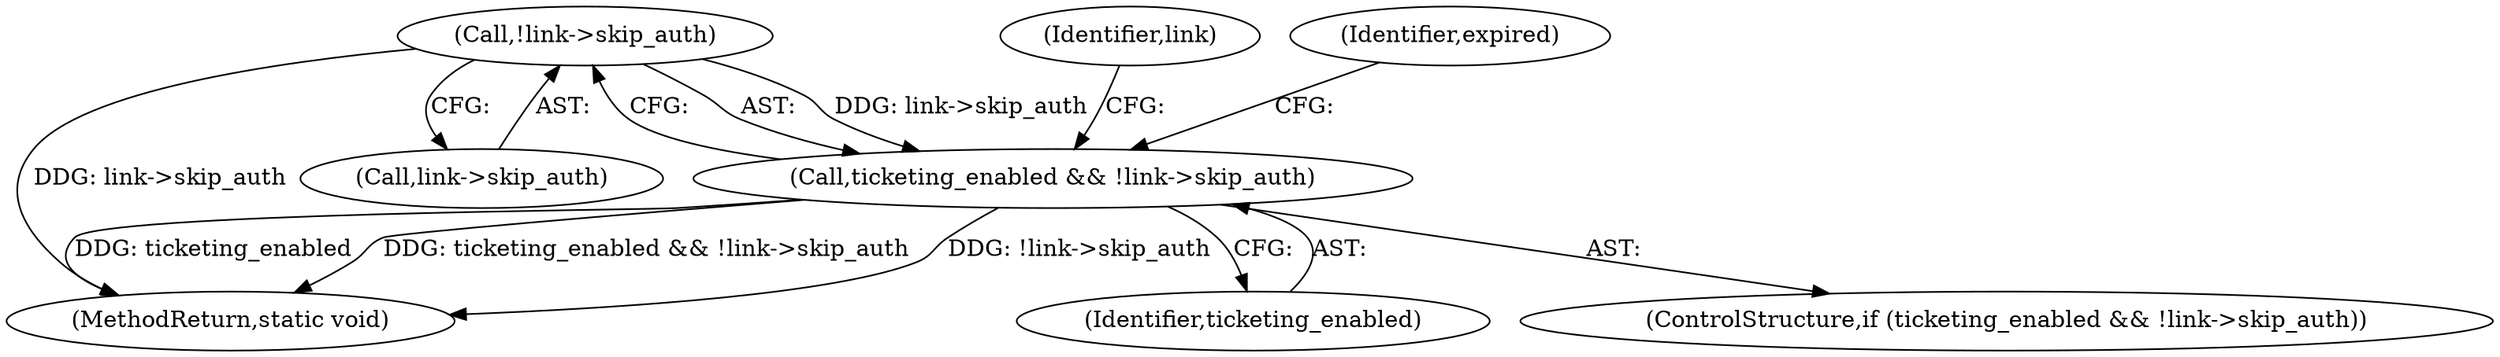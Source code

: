 digraph "0_spice_8af619009660b24e0b41ad26b30289eea288fcc2@pointer" {
"1000139" [label="(Call,!link->skip_auth)"];
"1000137" [label="(Call,ticketing_enabled && !link->skip_auth)"];
"1000139" [label="(Call,!link->skip_auth)"];
"1000196" [label="(Identifier,link)"];
"1000146" [label="(Identifier,expired)"];
"1000137" [label="(Call,ticketing_enabled && !link->skip_auth)"];
"1000197" [label="(MethodReturn,static void)"];
"1000140" [label="(Call,link->skip_auth)"];
"1000138" [label="(Identifier,ticketing_enabled)"];
"1000136" [label="(ControlStructure,if (ticketing_enabled && !link->skip_auth))"];
"1000139" -> "1000137"  [label="AST: "];
"1000139" -> "1000140"  [label="CFG: "];
"1000140" -> "1000139"  [label="AST: "];
"1000137" -> "1000139"  [label="CFG: "];
"1000139" -> "1000197"  [label="DDG: link->skip_auth"];
"1000139" -> "1000137"  [label="DDG: link->skip_auth"];
"1000137" -> "1000136"  [label="AST: "];
"1000137" -> "1000138"  [label="CFG: "];
"1000138" -> "1000137"  [label="AST: "];
"1000146" -> "1000137"  [label="CFG: "];
"1000196" -> "1000137"  [label="CFG: "];
"1000137" -> "1000197"  [label="DDG: !link->skip_auth"];
"1000137" -> "1000197"  [label="DDG: ticketing_enabled"];
"1000137" -> "1000197"  [label="DDG: ticketing_enabled && !link->skip_auth"];
}
